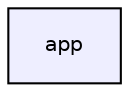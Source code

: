 digraph "app" {
  compound=true
  node [ fontsize="10", fontname="Helvetica"];
  edge [ labelfontsize="10", labelfontname="Helvetica"];
  dir_d422163b96683743ed3963d4aac17747 [shape=box, label="app", style="filled", fillcolor="#eeeeff", pencolor="black", URL="dir_d422163b96683743ed3963d4aac17747.html"];
}
